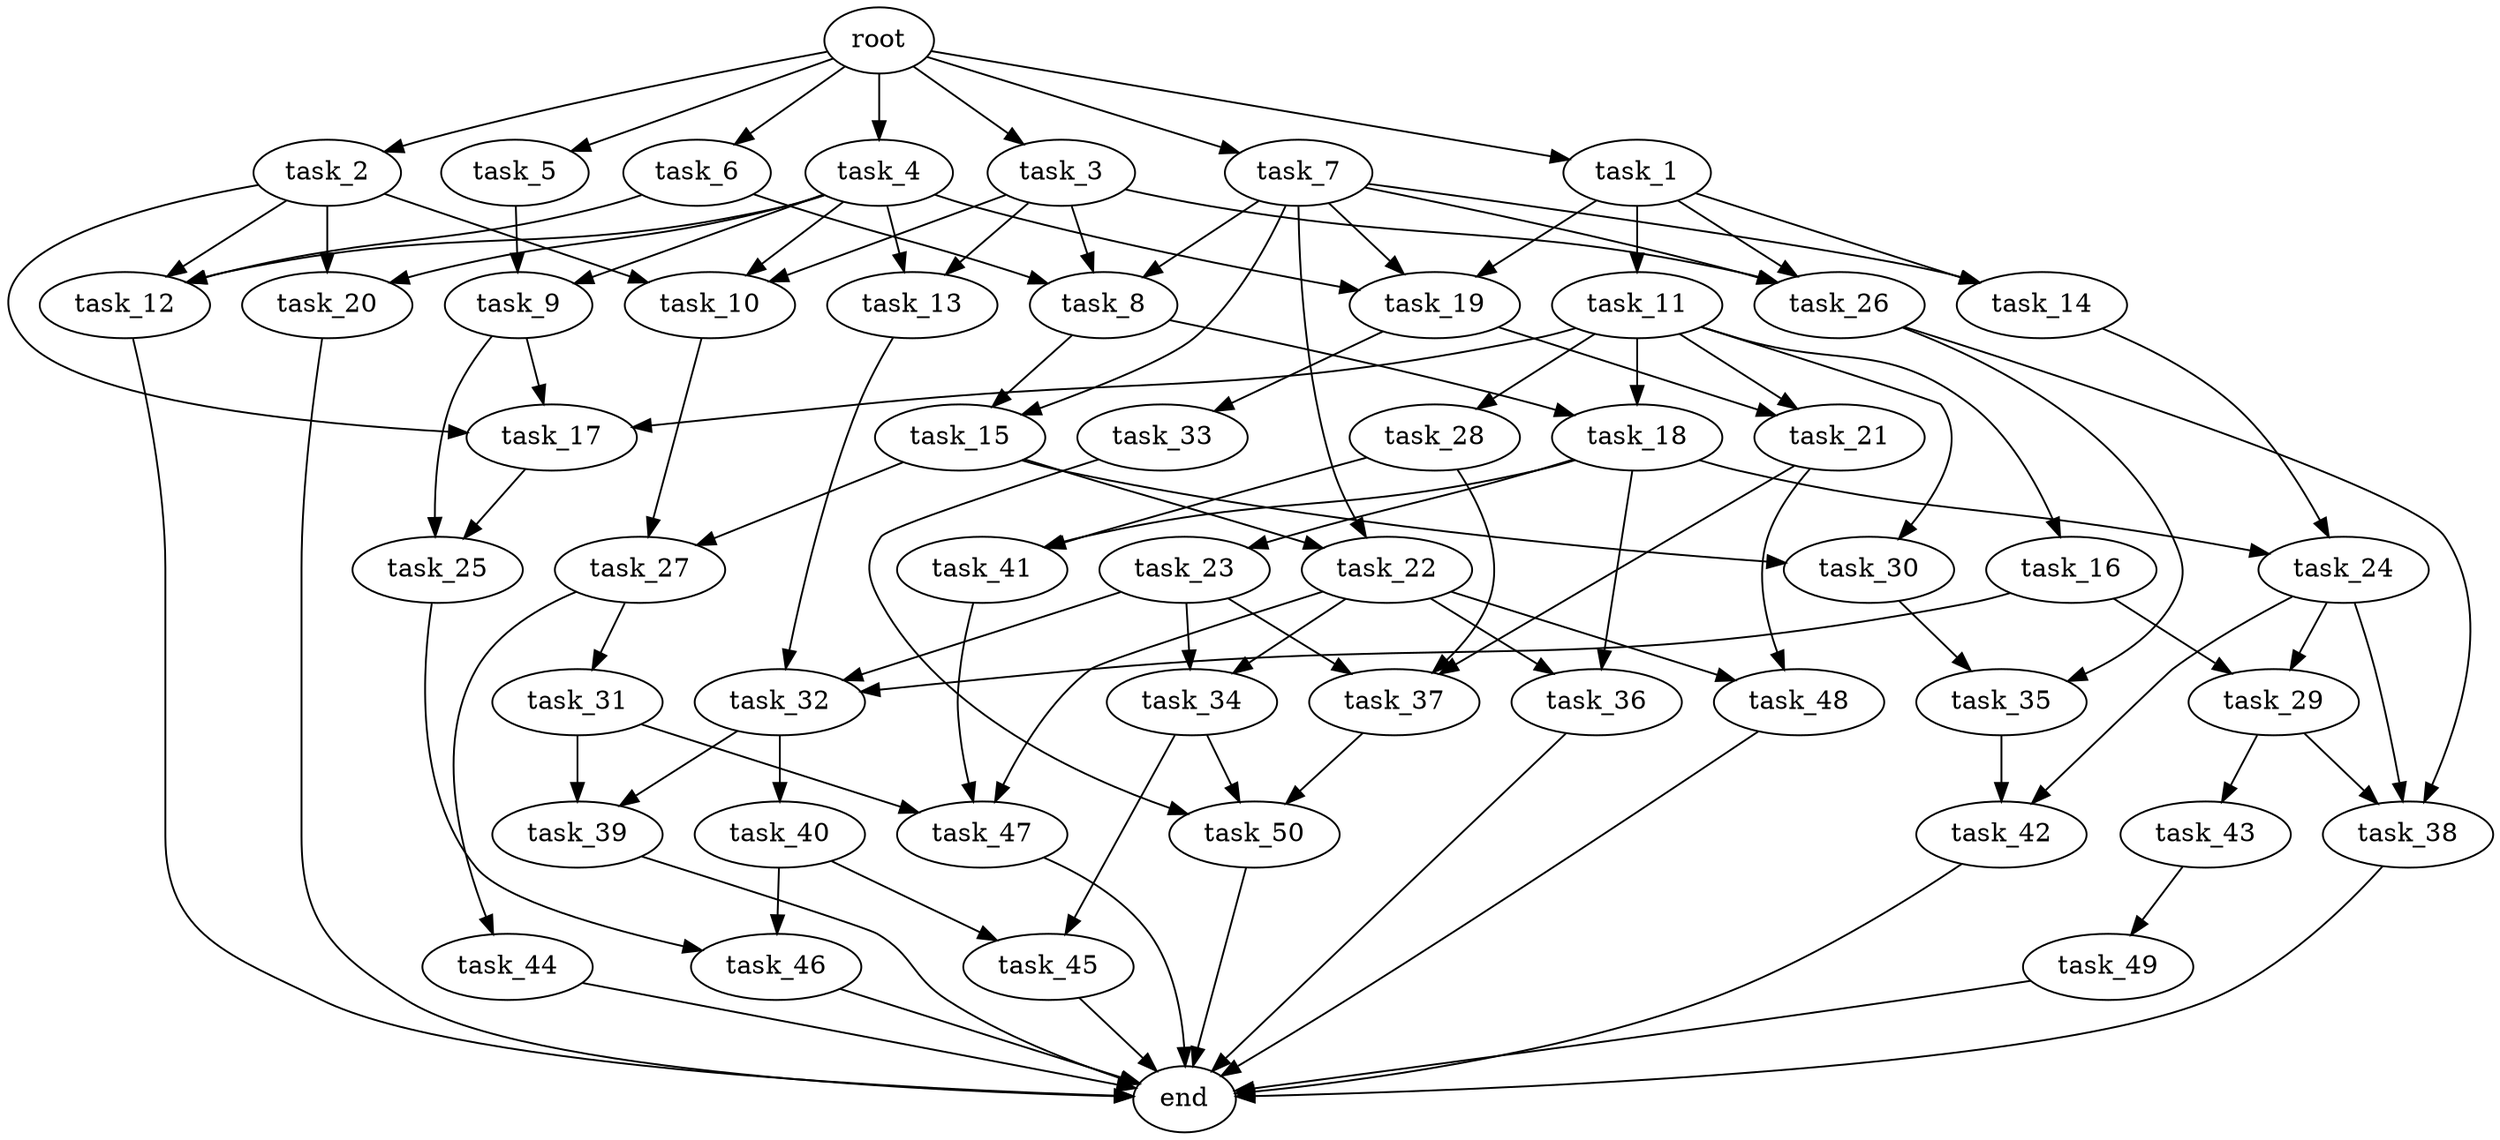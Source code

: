 digraph G {
  root [size="0.000000e+00"];
  task_1 [size="3.631474e+09"];
  task_2 [size="8.253247e+09"];
  task_3 [size="8.405383e+08"];
  task_4 [size="3.784861e+09"];
  task_5 [size="7.691012e+09"];
  task_6 [size="1.892856e+09"];
  task_7 [size="7.175027e+09"];
  task_8 [size="7.372870e+08"];
  task_9 [size="5.888991e+09"];
  task_10 [size="9.950260e+09"];
  task_11 [size="3.758553e+09"];
  task_12 [size="6.436188e+09"];
  task_13 [size="2.802707e+08"];
  task_14 [size="6.021979e+09"];
  task_15 [size="8.166397e+09"];
  task_16 [size="7.227104e+09"];
  task_17 [size="4.325606e+08"];
  task_18 [size="3.504505e+09"];
  task_19 [size="7.174037e+09"];
  task_20 [size="6.295175e+09"];
  task_21 [size="9.280836e+09"];
  task_22 [size="8.701264e+09"];
  task_23 [size="8.280519e+09"];
  task_24 [size="9.791190e+09"];
  task_25 [size="3.341155e+09"];
  task_26 [size="2.027116e+09"];
  task_27 [size="8.409528e+09"];
  task_28 [size="4.671379e+09"];
  task_29 [size="6.639804e+09"];
  task_30 [size="8.525067e+09"];
  task_31 [size="9.904703e+09"];
  task_32 [size="8.650178e+09"];
  task_33 [size="6.805810e+07"];
  task_34 [size="2.610336e+09"];
  task_35 [size="1.800086e+09"];
  task_36 [size="1.244873e+08"];
  task_37 [size="5.380309e+09"];
  task_38 [size="6.480677e+09"];
  task_39 [size="4.254361e+09"];
  task_40 [size="6.525877e+09"];
  task_41 [size="7.212661e+09"];
  task_42 [size="4.502218e+09"];
  task_43 [size="5.810086e+09"];
  task_44 [size="8.187938e+09"];
  task_45 [size="4.107288e+09"];
  task_46 [size="7.601109e+09"];
  task_47 [size="9.781953e+09"];
  task_48 [size="8.302117e+09"];
  task_49 [size="6.576823e+09"];
  task_50 [size="7.876571e+09"];
  end [size="0.000000e+00"];

  root -> task_1 [size="1.000000e-12"];
  root -> task_2 [size="1.000000e-12"];
  root -> task_3 [size="1.000000e-12"];
  root -> task_4 [size="1.000000e-12"];
  root -> task_5 [size="1.000000e-12"];
  root -> task_6 [size="1.000000e-12"];
  root -> task_7 [size="1.000000e-12"];
  task_1 -> task_11 [size="3.758553e+08"];
  task_1 -> task_14 [size="3.010990e+08"];
  task_1 -> task_19 [size="2.391346e+08"];
  task_1 -> task_26 [size="6.757053e+07"];
  task_2 -> task_10 [size="3.316753e+08"];
  task_2 -> task_12 [size="2.145396e+08"];
  task_2 -> task_17 [size="1.441869e+07"];
  task_2 -> task_20 [size="3.147587e+08"];
  task_3 -> task_8 [size="2.457623e+07"];
  task_3 -> task_10 [size="3.316753e+08"];
  task_3 -> task_13 [size="1.401353e+07"];
  task_3 -> task_26 [size="6.757053e+07"];
  task_4 -> task_9 [size="2.944496e+08"];
  task_4 -> task_10 [size="3.316753e+08"];
  task_4 -> task_12 [size="2.145396e+08"];
  task_4 -> task_13 [size="1.401353e+07"];
  task_4 -> task_19 [size="2.391346e+08"];
  task_4 -> task_20 [size="3.147587e+08"];
  task_5 -> task_9 [size="2.944496e+08"];
  task_6 -> task_8 [size="2.457623e+07"];
  task_6 -> task_12 [size="2.145396e+08"];
  task_7 -> task_8 [size="2.457623e+07"];
  task_7 -> task_14 [size="3.010990e+08"];
  task_7 -> task_15 [size="4.083199e+08"];
  task_7 -> task_19 [size="2.391346e+08"];
  task_7 -> task_22 [size="4.350632e+08"];
  task_7 -> task_26 [size="6.757053e+07"];
  task_8 -> task_15 [size="4.083199e+08"];
  task_8 -> task_18 [size="1.752252e+08"];
  task_9 -> task_17 [size="1.441869e+07"];
  task_9 -> task_25 [size="1.670578e+08"];
  task_10 -> task_27 [size="4.204764e+08"];
  task_11 -> task_16 [size="7.227104e+08"];
  task_11 -> task_17 [size="1.441869e+07"];
  task_11 -> task_18 [size="1.752252e+08"];
  task_11 -> task_21 [size="4.640418e+08"];
  task_11 -> task_28 [size="4.671379e+08"];
  task_11 -> task_30 [size="4.262533e+08"];
  task_12 -> end [size="1.000000e-12"];
  task_13 -> task_32 [size="2.883393e+08"];
  task_14 -> task_24 [size="4.895595e+08"];
  task_15 -> task_22 [size="4.350632e+08"];
  task_15 -> task_27 [size="4.204764e+08"];
  task_15 -> task_30 [size="4.262533e+08"];
  task_16 -> task_29 [size="3.319902e+08"];
  task_16 -> task_32 [size="2.883393e+08"];
  task_17 -> task_25 [size="1.670578e+08"];
  task_18 -> task_23 [size="8.280519e+08"];
  task_18 -> task_24 [size="4.895595e+08"];
  task_18 -> task_36 [size="6.224366e+06"];
  task_18 -> task_41 [size="3.606330e+08"];
  task_19 -> task_21 [size="4.640418e+08"];
  task_19 -> task_33 [size="6.805810e+06"];
  task_20 -> end [size="1.000000e-12"];
  task_21 -> task_37 [size="1.793436e+08"];
  task_21 -> task_48 [size="4.151059e+08"];
  task_22 -> task_34 [size="1.305168e+08"];
  task_22 -> task_36 [size="6.224366e+06"];
  task_22 -> task_47 [size="3.260651e+08"];
  task_22 -> task_48 [size="4.151059e+08"];
  task_23 -> task_32 [size="2.883393e+08"];
  task_23 -> task_34 [size="1.305168e+08"];
  task_23 -> task_37 [size="1.793436e+08"];
  task_24 -> task_29 [size="3.319902e+08"];
  task_24 -> task_38 [size="2.160226e+08"];
  task_24 -> task_42 [size="2.251109e+08"];
  task_25 -> task_46 [size="3.800555e+08"];
  task_26 -> task_35 [size="9.000431e+07"];
  task_26 -> task_38 [size="2.160226e+08"];
  task_27 -> task_31 [size="9.904703e+08"];
  task_27 -> task_44 [size="8.187938e+08"];
  task_28 -> task_37 [size="1.793436e+08"];
  task_28 -> task_41 [size="3.606330e+08"];
  task_29 -> task_38 [size="2.160226e+08"];
  task_29 -> task_43 [size="5.810086e+08"];
  task_30 -> task_35 [size="9.000431e+07"];
  task_31 -> task_39 [size="2.127180e+08"];
  task_31 -> task_47 [size="3.260651e+08"];
  task_32 -> task_39 [size="2.127180e+08"];
  task_32 -> task_40 [size="6.525877e+08"];
  task_33 -> task_50 [size="2.625524e+08"];
  task_34 -> task_45 [size="2.053644e+08"];
  task_34 -> task_50 [size="2.625524e+08"];
  task_35 -> task_42 [size="2.251109e+08"];
  task_36 -> end [size="1.000000e-12"];
  task_37 -> task_50 [size="2.625524e+08"];
  task_38 -> end [size="1.000000e-12"];
  task_39 -> end [size="1.000000e-12"];
  task_40 -> task_45 [size="2.053644e+08"];
  task_40 -> task_46 [size="3.800555e+08"];
  task_41 -> task_47 [size="3.260651e+08"];
  task_42 -> end [size="1.000000e-12"];
  task_43 -> task_49 [size="6.576823e+08"];
  task_44 -> end [size="1.000000e-12"];
  task_45 -> end [size="1.000000e-12"];
  task_46 -> end [size="1.000000e-12"];
  task_47 -> end [size="1.000000e-12"];
  task_48 -> end [size="1.000000e-12"];
  task_49 -> end [size="1.000000e-12"];
  task_50 -> end [size="1.000000e-12"];
}
